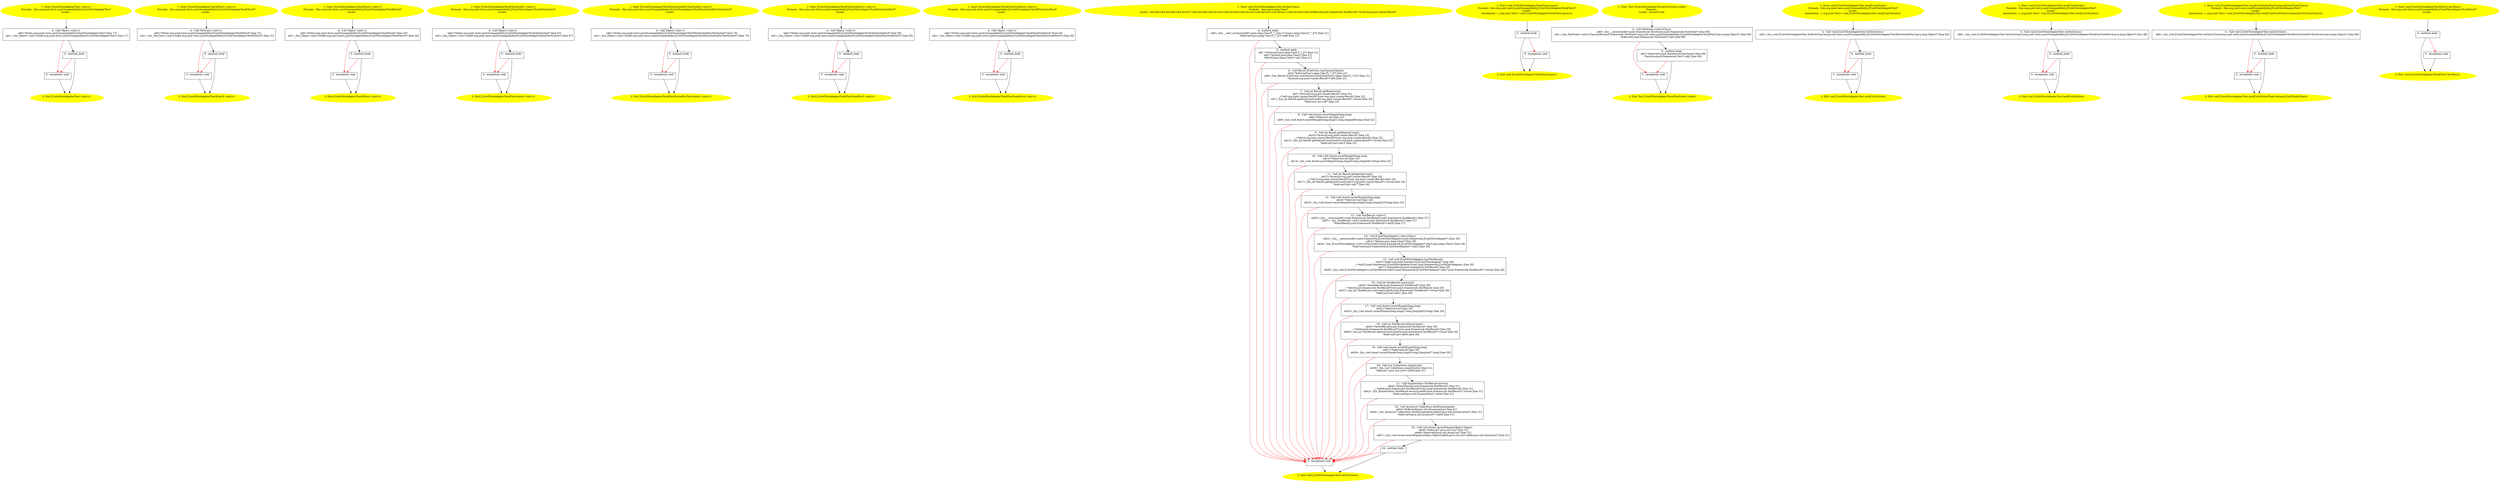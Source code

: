 /* @generated */
digraph cfg {
"org.junit.tests.junit3compatibility.JUnit4TestAdapterTest.<init>().16d3f073b14bbd4b931a21689ebdf128_1" [label="1: Start JUnit4TestAdapterTest.<init>()\nFormals:  this:org.junit.tests.junit3compatibility.JUnit4TestAdapterTest*\nLocals:  \n  " color=yellow style=filled]
	

	 "org.junit.tests.junit3compatibility.JUnit4TestAdapterTest.<init>().16d3f073b14bbd4b931a21689ebdf128_1" -> "org.junit.tests.junit3compatibility.JUnit4TestAdapterTest.<init>().16d3f073b14bbd4b931a21689ebdf128_4" ;
"org.junit.tests.junit3compatibility.JUnit4TestAdapterTest.<init>().16d3f073b14bbd4b931a21689ebdf128_2" [label="2: Exit JUnit4TestAdapterTest.<init>() \n  " color=yellow style=filled]
	

"org.junit.tests.junit3compatibility.JUnit4TestAdapterTest.<init>().16d3f073b14bbd4b931a21689ebdf128_3" [label="3:  exceptions sink \n  " shape="box"]
	

	 "org.junit.tests.junit3compatibility.JUnit4TestAdapterTest.<init>().16d3f073b14bbd4b931a21689ebdf128_3" -> "org.junit.tests.junit3compatibility.JUnit4TestAdapterTest.<init>().16d3f073b14bbd4b931a21689ebdf128_2" ;
"org.junit.tests.junit3compatibility.JUnit4TestAdapterTest.<init>().16d3f073b14bbd4b931a21689ebdf128_4" [label="4:  Call Object.<init>() \n   n$0=*&this:org.junit.tests.junit3compatibility.JUnit4TestAdapterTest* [line 17]\n  n$1=_fun_Object.<init>()(n$0:org.junit.tests.junit3compatibility.JUnit4TestAdapterTest*) [line 17]\n " shape="box"]
	

	 "org.junit.tests.junit3compatibility.JUnit4TestAdapterTest.<init>().16d3f073b14bbd4b931a21689ebdf128_4" -> "org.junit.tests.junit3compatibility.JUnit4TestAdapterTest.<init>().16d3f073b14bbd4b931a21689ebdf128_5" ;
	 "org.junit.tests.junit3compatibility.JUnit4TestAdapterTest.<init>().16d3f073b14bbd4b931a21689ebdf128_4" -> "org.junit.tests.junit3compatibility.JUnit4TestAdapterTest.<init>().16d3f073b14bbd4b931a21689ebdf128_3" [color="red" ];
"org.junit.tests.junit3compatibility.JUnit4TestAdapterTest.<init>().16d3f073b14bbd4b931a21689ebdf128_5" [label="5:  method_body \n  " shape="box"]
	

	 "org.junit.tests.junit3compatibility.JUnit4TestAdapterTest.<init>().16d3f073b14bbd4b931a21689ebdf128_5" -> "org.junit.tests.junit3compatibility.JUnit4TestAdapterTest.<init>().16d3f073b14bbd4b931a21689ebdf128_2" ;
	 "org.junit.tests.junit3compatibility.JUnit4TestAdapterTest.<init>().16d3f073b14bbd4b931a21689ebdf128_5" -> "org.junit.tests.junit3compatibility.JUnit4TestAdapterTest.<init>().16d3f073b14bbd4b931a21689ebdf128_3" [color="red" ];
"org.junit.tests.junit3compatibility.JUnit4TestAdapterTest$Test3.<init>().0347aaf5222469bec8792e77054a76a4_1" [label="1: Start JUnit4TestAdapterTest$Test3.<init>()\nFormals:  this:org.junit.tests.junit3compatibility.JUnit4TestAdapterTest$Test3*\nLocals:  \n  " color=yellow style=filled]
	

	 "org.junit.tests.junit3compatibility.JUnit4TestAdapterTest$Test3.<init>().0347aaf5222469bec8792e77054a76a4_1" -> "org.junit.tests.junit3compatibility.JUnit4TestAdapterTest$Test3.<init>().0347aaf5222469bec8792e77054a76a4_4" ;
"org.junit.tests.junit3compatibility.JUnit4TestAdapterTest$Test3.<init>().0347aaf5222469bec8792e77054a76a4_2" [label="2: Exit JUnit4TestAdapterTest$Test3.<init>() \n  " color=yellow style=filled]
	

"org.junit.tests.junit3compatibility.JUnit4TestAdapterTest$Test3.<init>().0347aaf5222469bec8792e77054a76a4_3" [label="3:  exceptions sink \n  " shape="box"]
	

	 "org.junit.tests.junit3compatibility.JUnit4TestAdapterTest$Test3.<init>().0347aaf5222469bec8792e77054a76a4_3" -> "org.junit.tests.junit3compatibility.JUnit4TestAdapterTest$Test3.<init>().0347aaf5222469bec8792e77054a76a4_2" ;
"org.junit.tests.junit3compatibility.JUnit4TestAdapterTest$Test3.<init>().0347aaf5222469bec8792e77054a76a4_4" [label="4:  Call TestCase.<init>() \n   n$0=*&this:org.junit.tests.junit3compatibility.JUnit4TestAdapterTest$Test3* [line 51]\n  n$1=_fun_TestCase.<init>()(n$0:org.junit.tests.junit3compatibility.JUnit4TestAdapterTest$Test3*) [line 51]\n " shape="box"]
	

	 "org.junit.tests.junit3compatibility.JUnit4TestAdapterTest$Test3.<init>().0347aaf5222469bec8792e77054a76a4_4" -> "org.junit.tests.junit3compatibility.JUnit4TestAdapterTest$Test3.<init>().0347aaf5222469bec8792e77054a76a4_5" ;
	 "org.junit.tests.junit3compatibility.JUnit4TestAdapterTest$Test3.<init>().0347aaf5222469bec8792e77054a76a4_4" -> "org.junit.tests.junit3compatibility.JUnit4TestAdapterTest$Test3.<init>().0347aaf5222469bec8792e77054a76a4_3" [color="red" ];
"org.junit.tests.junit3compatibility.JUnit4TestAdapterTest$Test3.<init>().0347aaf5222469bec8792e77054a76a4_5" [label="5:  method_body \n  " shape="box"]
	

	 "org.junit.tests.junit3compatibility.JUnit4TestAdapterTest$Test3.<init>().0347aaf5222469bec8792e77054a76a4_5" -> "org.junit.tests.junit3compatibility.JUnit4TestAdapterTest$Test3.<init>().0347aaf5222469bec8792e77054a76a4_2" ;
	 "org.junit.tests.junit3compatibility.JUnit4TestAdapterTest$Test3.<init>().0347aaf5222469bec8792e77054a76a4_5" -> "org.junit.tests.junit3compatibility.JUnit4TestAdapterTest$Test3.<init>().0347aaf5222469bec8792e77054a76a4_3" [color="red" ];
"org.junit.tests.junit3compatibility.JUnit4TestAdapterTest$Test4.<init>().f358426756e5d949f99972223623c8d2_1" [label="1: Start JUnit4TestAdapterTest$Test4.<init>()\nFormals:  this:org.junit.tests.junit3compatibility.JUnit4TestAdapterTest$Test4*\nLocals:  \n  " color=yellow style=filled]
	

	 "org.junit.tests.junit3compatibility.JUnit4TestAdapterTest$Test4.<init>().f358426756e5d949f99972223623c8d2_1" -> "org.junit.tests.junit3compatibility.JUnit4TestAdapterTest$Test4.<init>().f358426756e5d949f99972223623c8d2_4" ;
"org.junit.tests.junit3compatibility.JUnit4TestAdapterTest$Test4.<init>().f358426756e5d949f99972223623c8d2_2" [label="2: Exit JUnit4TestAdapterTest$Test4.<init>() \n  " color=yellow style=filled]
	

"org.junit.tests.junit3compatibility.JUnit4TestAdapterTest$Test4.<init>().f358426756e5d949f99972223623c8d2_3" [label="3:  exceptions sink \n  " shape="box"]
	

	 "org.junit.tests.junit3compatibility.JUnit4TestAdapterTest$Test4.<init>().f358426756e5d949f99972223623c8d2_3" -> "org.junit.tests.junit3compatibility.JUnit4TestAdapterTest$Test4.<init>().f358426756e5d949f99972223623c8d2_2" ;
"org.junit.tests.junit3compatibility.JUnit4TestAdapterTest$Test4.<init>().f358426756e5d949f99972223623c8d2_4" [label="4:  Call Object.<init>() \n   n$0=*&this:org.junit.tests.junit3compatibility.JUnit4TestAdapterTest$Test4* [line 34]\n  n$1=_fun_Object.<init>()(n$0:org.junit.tests.junit3compatibility.JUnit4TestAdapterTest$Test4*) [line 34]\n " shape="box"]
	

	 "org.junit.tests.junit3compatibility.JUnit4TestAdapterTest$Test4.<init>().f358426756e5d949f99972223623c8d2_4" -> "org.junit.tests.junit3compatibility.JUnit4TestAdapterTest$Test4.<init>().f358426756e5d949f99972223623c8d2_5" ;
	 "org.junit.tests.junit3compatibility.JUnit4TestAdapterTest$Test4.<init>().f358426756e5d949f99972223623c8d2_4" -> "org.junit.tests.junit3compatibility.JUnit4TestAdapterTest$Test4.<init>().f358426756e5d949f99972223623c8d2_3" [color="red" ];
"org.junit.tests.junit3compatibility.JUnit4TestAdapterTest$Test4.<init>().f358426756e5d949f99972223623c8d2_5" [label="5:  method_body \n  " shape="box"]
	

	 "org.junit.tests.junit3compatibility.JUnit4TestAdapterTest$Test4.<init>().f358426756e5d949f99972223623c8d2_5" -> "org.junit.tests.junit3compatibility.JUnit4TestAdapterTest$Test4.<init>().f358426756e5d949f99972223623c8d2_2" ;
	 "org.junit.tests.junit3compatibility.JUnit4TestAdapterTest$Test4.<init>().f358426756e5d949f99972223623c8d2_5" -> "org.junit.tests.junit3compatibility.JUnit4TestAdapterTest$Test4.<init>().f358426756e5d949f99972223623c8d2_3" [color="red" ];
"org.junit.tests.junit3compatibility.JUnit4TestAdapterTest$TestSuite3.<init>().546530d265350b996f6c531502c86f25_1" [label="1: Start JUnit4TestAdapterTest$TestSuite3.<init>()\nFormals:  this:org.junit.tests.junit3compatibility.JUnit4TestAdapterTest$TestSuite3*\nLocals:  \n  " color=yellow style=filled]
	

	 "org.junit.tests.junit3compatibility.JUnit4TestAdapterTest$TestSuite3.<init>().546530d265350b996f6c531502c86f25_1" -> "org.junit.tests.junit3compatibility.JUnit4TestAdapterTest$TestSuite3.<init>().546530d265350b996f6c531502c86f25_4" ;
"org.junit.tests.junit3compatibility.JUnit4TestAdapterTest$TestSuite3.<init>().546530d265350b996f6c531502c86f25_2" [label="2: Exit JUnit4TestAdapterTest$TestSuite3.<init>() \n  " color=yellow style=filled]
	

"org.junit.tests.junit3compatibility.JUnit4TestAdapterTest$TestSuite3.<init>().546530d265350b996f6c531502c86f25_3" [label="3:  exceptions sink \n  " shape="box"]
	

	 "org.junit.tests.junit3compatibility.JUnit4TestAdapterTest$TestSuite3.<init>().546530d265350b996f6c531502c86f25_3" -> "org.junit.tests.junit3compatibility.JUnit4TestAdapterTest$TestSuite3.<init>().546530d265350b996f6c531502c86f25_2" ;
"org.junit.tests.junit3compatibility.JUnit4TestAdapterTest$TestSuite3.<init>().546530d265350b996f6c531502c86f25_4" [label="4:  Call Object.<init>() \n   n$0=*&this:org.junit.tests.junit3compatibility.JUnit4TestAdapterTest$TestSuite3* [line 67]\n  n$1=_fun_Object.<init>()(n$0:org.junit.tests.junit3compatibility.JUnit4TestAdapterTest$TestSuite3*) [line 67]\n " shape="box"]
	

	 "org.junit.tests.junit3compatibility.JUnit4TestAdapterTest$TestSuite3.<init>().546530d265350b996f6c531502c86f25_4" -> "org.junit.tests.junit3compatibility.JUnit4TestAdapterTest$TestSuite3.<init>().546530d265350b996f6c531502c86f25_5" ;
	 "org.junit.tests.junit3compatibility.JUnit4TestAdapterTest$TestSuite3.<init>().546530d265350b996f6c531502c86f25_4" -> "org.junit.tests.junit3compatibility.JUnit4TestAdapterTest$TestSuite3.<init>().546530d265350b996f6c531502c86f25_3" [color="red" ];
"org.junit.tests.junit3compatibility.JUnit4TestAdapterTest$TestSuite3.<init>().546530d265350b996f6c531502c86f25_5" [label="5:  method_body \n  " shape="box"]
	

	 "org.junit.tests.junit3compatibility.JUnit4TestAdapterTest$TestSuite3.<init>().546530d265350b996f6c531502c86f25_5" -> "org.junit.tests.junit3compatibility.JUnit4TestAdapterTest$TestSuite3.<init>().546530d265350b996f6c531502c86f25_2" ;
	 "org.junit.tests.junit3compatibility.JUnit4TestAdapterTest$TestSuite3.<init>().546530d265350b996f6c531502c86f25_5" -> "org.junit.tests.junit3compatibility.JUnit4TestAdapterTest$TestSuite3.<init>().546530d265350b996f6c531502c86f25_3" [color="red" ];
"org.junit.tests.junit3compatibility.JUnit4TestAdapterTest$TestSuite4ForTestSuite3.<init>().5d36264693fe691d486c18cdbbf7a18b_1" [label="1: Start JUnit4TestAdapterTest$TestSuite4ForTestSuite3.<init>()\nFormals:  this:org.junit.tests.junit3compatibility.JUnit4TestAdapterTest$TestSuite4ForTestSuite3*\nLocals:  \n  " color=yellow style=filled]
	

	 "org.junit.tests.junit3compatibility.JUnit4TestAdapterTest$TestSuite4ForTestSuite3.<init>().5d36264693fe691d486c18cdbbf7a18b_1" -> "org.junit.tests.junit3compatibility.JUnit4TestAdapterTest$TestSuite4ForTestSuite3.<init>().5d36264693fe691d486c18cdbbf7a18b_4" ;
"org.junit.tests.junit3compatibility.JUnit4TestAdapterTest$TestSuite4ForTestSuite3.<init>().5d36264693fe691d486c18cdbbf7a18b_2" [label="2: Exit JUnit4TestAdapterTest$TestSuite4ForTestSuite3.<init>() \n  " color=yellow style=filled]
	

"org.junit.tests.junit3compatibility.JUnit4TestAdapterTest$TestSuite4ForTestSuite3.<init>().5d36264693fe691d486c18cdbbf7a18b_3" [label="3:  exceptions sink \n  " shape="box"]
	

	 "org.junit.tests.junit3compatibility.JUnit4TestAdapterTest$TestSuite4ForTestSuite3.<init>().5d36264693fe691d486c18cdbbf7a18b_3" -> "org.junit.tests.junit3compatibility.JUnit4TestAdapterTest$TestSuite4ForTestSuite3.<init>().5d36264693fe691d486c18cdbbf7a18b_2" ;
"org.junit.tests.junit3compatibility.JUnit4TestAdapterTest$TestSuite4ForTestSuite3.<init>().5d36264693fe691d486c18cdbbf7a18b_4" [label="4:  Call Object.<init>() \n   n$0=*&this:org.junit.tests.junit3compatibility.JUnit4TestAdapterTest$TestSuite4ForTestSuite3* [line 75]\n  n$1=_fun_Object.<init>()(n$0:org.junit.tests.junit3compatibility.JUnit4TestAdapterTest$TestSuite4ForTestSuite3*) [line 75]\n " shape="box"]
	

	 "org.junit.tests.junit3compatibility.JUnit4TestAdapterTest$TestSuite4ForTestSuite3.<init>().5d36264693fe691d486c18cdbbf7a18b_4" -> "org.junit.tests.junit3compatibility.JUnit4TestAdapterTest$TestSuite4ForTestSuite3.<init>().5d36264693fe691d486c18cdbbf7a18b_5" ;
	 "org.junit.tests.junit3compatibility.JUnit4TestAdapterTest$TestSuite4ForTestSuite3.<init>().5d36264693fe691d486c18cdbbf7a18b_4" -> "org.junit.tests.junit3compatibility.JUnit4TestAdapterTest$TestSuite4ForTestSuite3.<init>().5d36264693fe691d486c18cdbbf7a18b_3" [color="red" ];
"org.junit.tests.junit3compatibility.JUnit4TestAdapterTest$TestSuite4ForTestSuite3.<init>().5d36264693fe691d486c18cdbbf7a18b_5" [label="5:  method_body \n  " shape="box"]
	

	 "org.junit.tests.junit3compatibility.JUnit4TestAdapterTest$TestSuite4ForTestSuite3.<init>().5d36264693fe691d486c18cdbbf7a18b_5" -> "org.junit.tests.junit3compatibility.JUnit4TestAdapterTest$TestSuite4ForTestSuite3.<init>().5d36264693fe691d486c18cdbbf7a18b_2" ;
	 "org.junit.tests.junit3compatibility.JUnit4TestAdapterTest$TestSuite4ForTestSuite3.<init>().5d36264693fe691d486c18cdbbf7a18b_5" -> "org.junit.tests.junit3compatibility.JUnit4TestAdapterTest$TestSuite4ForTestSuite3.<init>().5d36264693fe691d486c18cdbbf7a18b_3" [color="red" ];
"org.junit.tests.junit3compatibility.JUnit4TestAdapterTest$TestSuiteFor3.<init>().e58b3b3abea4489eaf47cf58171b6567_1" [label="1: Start JUnit4TestAdapterTest$TestSuiteFor3.<init>()\nFormals:  this:org.junit.tests.junit3compatibility.JUnit4TestAdapterTest$TestSuiteFor3*\nLocals:  \n  " color=yellow style=filled]
	

	 "org.junit.tests.junit3compatibility.JUnit4TestAdapterTest$TestSuiteFor3.<init>().e58b3b3abea4489eaf47cf58171b6567_1" -> "org.junit.tests.junit3compatibility.JUnit4TestAdapterTest$TestSuiteFor3.<init>().e58b3b3abea4489eaf47cf58171b6567_4" ;
"org.junit.tests.junit3compatibility.JUnit4TestAdapterTest$TestSuiteFor3.<init>().e58b3b3abea4489eaf47cf58171b6567_2" [label="2: Exit JUnit4TestAdapterTest$TestSuiteFor3.<init>() \n  " color=yellow style=filled]
	

"org.junit.tests.junit3compatibility.JUnit4TestAdapterTest$TestSuiteFor3.<init>().e58b3b3abea4489eaf47cf58171b6567_3" [label="3:  exceptions sink \n  " shape="box"]
	

	 "org.junit.tests.junit3compatibility.JUnit4TestAdapterTest$TestSuiteFor3.<init>().e58b3b3abea4489eaf47cf58171b6567_3" -> "org.junit.tests.junit3compatibility.JUnit4TestAdapterTest$TestSuiteFor3.<init>().e58b3b3abea4489eaf47cf58171b6567_2" ;
"org.junit.tests.junit3compatibility.JUnit4TestAdapterTest$TestSuiteFor3.<init>().e58b3b3abea4489eaf47cf58171b6567_4" [label="4:  Call Object.<init>() \n   n$0=*&this:org.junit.tests.junit3compatibility.JUnit4TestAdapterTest$TestSuiteFor3* [line 59]\n  n$1=_fun_Object.<init>()(n$0:org.junit.tests.junit3compatibility.JUnit4TestAdapterTest$TestSuiteFor3*) [line 59]\n " shape="box"]
	

	 "org.junit.tests.junit3compatibility.JUnit4TestAdapterTest$TestSuiteFor3.<init>().e58b3b3abea4489eaf47cf58171b6567_4" -> "org.junit.tests.junit3compatibility.JUnit4TestAdapterTest$TestSuiteFor3.<init>().e58b3b3abea4489eaf47cf58171b6567_5" ;
	 "org.junit.tests.junit3compatibility.JUnit4TestAdapterTest$TestSuiteFor3.<init>().e58b3b3abea4489eaf47cf58171b6567_4" -> "org.junit.tests.junit3compatibility.JUnit4TestAdapterTest$TestSuiteFor3.<init>().e58b3b3abea4489eaf47cf58171b6567_3" [color="red" ];
"org.junit.tests.junit3compatibility.JUnit4TestAdapterTest$TestSuiteFor3.<init>().e58b3b3abea4489eaf47cf58171b6567_5" [label="5:  method_body \n  " shape="box"]
	

	 "org.junit.tests.junit3compatibility.JUnit4TestAdapterTest$TestSuiteFor3.<init>().e58b3b3abea4489eaf47cf58171b6567_5" -> "org.junit.tests.junit3compatibility.JUnit4TestAdapterTest$TestSuiteFor3.<init>().e58b3b3abea4489eaf47cf58171b6567_2" ;
	 "org.junit.tests.junit3compatibility.JUnit4TestAdapterTest$TestSuiteFor3.<init>().e58b3b3abea4489eaf47cf58171b6567_5" -> "org.junit.tests.junit3compatibility.JUnit4TestAdapterTest$TestSuiteFor3.<init>().e58b3b3abea4489eaf47cf58171b6567_3" [color="red" ];
"org.junit.tests.junit3compatibility.JUnit4TestAdapterTest$TestSuiteFor4.<init>().f0ff5863bdd46161e13b3d3c23f2fe25_1" [label="1: Start JUnit4TestAdapterTest$TestSuiteFor4.<init>()\nFormals:  this:org.junit.tests.junit3compatibility.JUnit4TestAdapterTest$TestSuiteFor4*\nLocals:  \n  " color=yellow style=filled]
	

	 "org.junit.tests.junit3compatibility.JUnit4TestAdapterTest$TestSuiteFor4.<init>().f0ff5863bdd46161e13b3d3c23f2fe25_1" -> "org.junit.tests.junit3compatibility.JUnit4TestAdapterTest$TestSuiteFor4.<init>().f0ff5863bdd46161e13b3d3c23f2fe25_4" ;
"org.junit.tests.junit3compatibility.JUnit4TestAdapterTest$TestSuiteFor4.<init>().f0ff5863bdd46161e13b3d3c23f2fe25_2" [label="2: Exit JUnit4TestAdapterTest$TestSuiteFor4.<init>() \n  " color=yellow style=filled]
	

"org.junit.tests.junit3compatibility.JUnit4TestAdapterTest$TestSuiteFor4.<init>().f0ff5863bdd46161e13b3d3c23f2fe25_3" [label="3:  exceptions sink \n  " shape="box"]
	

	 "org.junit.tests.junit3compatibility.JUnit4TestAdapterTest$TestSuiteFor4.<init>().f0ff5863bdd46161e13b3d3c23f2fe25_3" -> "org.junit.tests.junit3compatibility.JUnit4TestAdapterTest$TestSuiteFor4.<init>().f0ff5863bdd46161e13b3d3c23f2fe25_2" ;
"org.junit.tests.junit3compatibility.JUnit4TestAdapterTest$TestSuiteFor4.<init>().f0ff5863bdd46161e13b3d3c23f2fe25_4" [label="4:  Call Object.<init>() \n   n$0=*&this:org.junit.tests.junit3compatibility.JUnit4TestAdapterTest$TestSuiteFor4* [line 43]\n  n$1=_fun_Object.<init>()(n$0:org.junit.tests.junit3compatibility.JUnit4TestAdapterTest$TestSuiteFor4*) [line 43]\n " shape="box"]
	

	 "org.junit.tests.junit3compatibility.JUnit4TestAdapterTest$TestSuiteFor4.<init>().f0ff5863bdd46161e13b3d3c23f2fe25_4" -> "org.junit.tests.junit3compatibility.JUnit4TestAdapterTest$TestSuiteFor4.<init>().f0ff5863bdd46161e13b3d3c23f2fe25_5" ;
	 "org.junit.tests.junit3compatibility.JUnit4TestAdapterTest$TestSuiteFor4.<init>().f0ff5863bdd46161e13b3d3c23f2fe25_4" -> "org.junit.tests.junit3compatibility.JUnit4TestAdapterTest$TestSuiteFor4.<init>().f0ff5863bdd46161e13b3d3c23f2fe25_3" [color="red" ];
"org.junit.tests.junit3compatibility.JUnit4TestAdapterTest$TestSuiteFor4.<init>().f0ff5863bdd46161e13b3d3c23f2fe25_5" [label="5:  method_body \n  " shape="box"]
	

	 "org.junit.tests.junit3compatibility.JUnit4TestAdapterTest$TestSuiteFor4.<init>().f0ff5863bdd46161e13b3d3c23f2fe25_5" -> "org.junit.tests.junit3compatibility.JUnit4TestAdapterTest$TestSuiteFor4.<init>().f0ff5863bdd46161e13b3d3c23f2fe25_2" ;
	 "org.junit.tests.junit3compatibility.JUnit4TestAdapterTest$TestSuiteFor4.<init>().f0ff5863bdd46161e13b3d3c23f2fe25_5" -> "org.junit.tests.junit3compatibility.JUnit4TestAdapterTest$TestSuiteFor4.<init>().f0ff5863bdd46161e13b3d3c23f2fe25_3" [color="red" ];
"org.junit.tests.junit3compatibility.JUnit4TestAdapterTest.doTest(java.lang.Class):void.3ee4aec329c1deb47197209eba9cfced_1" [label="1: Start void JUnit4TestAdapterTest.doTest(Class)\nFormals:  clazz:java.lang.Class*\nLocals:  $irvar9:void $irvar8:void $irvar7:void $irvar6:void $irvar5:void $irvar4:void $irvar3:void $irvar2:void $irvar1:void $irvar0:void testResult:junit.framework.TestResult* result:org.junit.runner.Result* \n  " color=yellow style=filled]
	

	 "org.junit.tests.junit3compatibility.JUnit4TestAdapterTest.doTest(java.lang.Class):void.3ee4aec329c1deb47197209eba9cfced_1" -> "org.junit.tests.junit3compatibility.JUnit4TestAdapterTest.doTest(java.lang.Class):void.3ee4aec329c1deb47197209eba9cfced_4" ;
"org.junit.tests.junit3compatibility.JUnit4TestAdapterTest.doTest(java.lang.Class):void.3ee4aec329c1deb47197209eba9cfced_2" [label="2: Exit void JUnit4TestAdapterTest.doTest(Class) \n  " color=yellow style=filled]
	

"org.junit.tests.junit3compatibility.JUnit4TestAdapterTest.doTest(java.lang.Class):void.3ee4aec329c1deb47197209eba9cfced_3" [label="3:  exceptions sink \n  " shape="box"]
	

	 "org.junit.tests.junit3compatibility.JUnit4TestAdapterTest.doTest(java.lang.Class):void.3ee4aec329c1deb47197209eba9cfced_3" -> "org.junit.tests.junit3compatibility.JUnit4TestAdapterTest.doTest(java.lang.Class):void.3ee4aec329c1deb47197209eba9cfced_2" ;
"org.junit.tests.junit3compatibility.JUnit4TestAdapterTest.doTest(java.lang.Class):void.3ee4aec329c1deb47197209eba9cfced_4" [label="4:  method_body \n   n$0=_fun___new_array(sizeof(t=java.lang.Class*[_*_];len=[1]):java.lang.Class*[_*_](*)) [line 21]\n  *&$irvar0:java.lang.Class*[_*_](*)=n$0 [line 21]\n " shape="box"]
	

	 "org.junit.tests.junit3compatibility.JUnit4TestAdapterTest.doTest(java.lang.Class):void.3ee4aec329c1deb47197209eba9cfced_4" -> "org.junit.tests.junit3compatibility.JUnit4TestAdapterTest.doTest(java.lang.Class):void.3ee4aec329c1deb47197209eba9cfced_5" ;
	 "org.junit.tests.junit3compatibility.JUnit4TestAdapterTest.doTest(java.lang.Class):void.3ee4aec329c1deb47197209eba9cfced_4" -> "org.junit.tests.junit3compatibility.JUnit4TestAdapterTest.doTest(java.lang.Class):void.3ee4aec329c1deb47197209eba9cfced_3" [color="red" ];
"org.junit.tests.junit3compatibility.JUnit4TestAdapterTest.doTest(java.lang.Class):void.3ee4aec329c1deb47197209eba9cfced_5" [label="5:  method_body \n   n$1=*&$irvar0:java.lang.Class*[_*_](*) [line 21]\n  n$2=*&clazz:java.lang.Class* [line 21]\n  *n$1[0]:java.lang.Class*=n$2 [line 21]\n " shape="box"]
	

	 "org.junit.tests.junit3compatibility.JUnit4TestAdapterTest.doTest(java.lang.Class):void.3ee4aec329c1deb47197209eba9cfced_5" -> "org.junit.tests.junit3compatibility.JUnit4TestAdapterTest.doTest(java.lang.Class):void.3ee4aec329c1deb47197209eba9cfced_6" ;
	 "org.junit.tests.junit3compatibility.JUnit4TestAdapterTest.doTest(java.lang.Class):void.3ee4aec329c1deb47197209eba9cfced_5" -> "org.junit.tests.junit3compatibility.JUnit4TestAdapterTest.doTest(java.lang.Class):void.3ee4aec329c1deb47197209eba9cfced_3" [color="red" ];
"org.junit.tests.junit3compatibility.JUnit4TestAdapterTest.doTest(java.lang.Class):void.3ee4aec329c1deb47197209eba9cfced_6" [label="6:  Call Result JUnitCore.runClasses(Class[]) \n   n$3=*&$irvar0:java.lang.Class*[_*_](*) [line 21]\n  n$4=_fun_Result JUnitCore.runClasses(Class[])(n$3:java.lang.Class*[_*_](*)) [line 21]\n  *&result:org.junit.runner.Result*=n$4 [line 21]\n " shape="box"]
	

	 "org.junit.tests.junit3compatibility.JUnit4TestAdapterTest.doTest(java.lang.Class):void.3ee4aec329c1deb47197209eba9cfced_6" -> "org.junit.tests.junit3compatibility.JUnit4TestAdapterTest.doTest(java.lang.Class):void.3ee4aec329c1deb47197209eba9cfced_7" ;
	 "org.junit.tests.junit3compatibility.JUnit4TestAdapterTest.doTest(java.lang.Class):void.3ee4aec329c1deb47197209eba9cfced_6" -> "org.junit.tests.junit3compatibility.JUnit4TestAdapterTest.doTest(java.lang.Class):void.3ee4aec329c1deb47197209eba9cfced_3" [color="red" ];
"org.junit.tests.junit3compatibility.JUnit4TestAdapterTest.doTest(java.lang.Class):void.3ee4aec329c1deb47197209eba9cfced_7" [label="7:  Call int Result.getRunCount() \n   n$5=*&result:org.junit.runner.Result* [line 22]\n  _=*n$5:org.junit.runner.Result*(root org.junit.runner.Result) [line 22]\n  n$7=_fun_int Result.getRunCount()(n$5:org.junit.runner.Result*) virtual [line 22]\n  *&$irvar1:int=n$7 [line 22]\n " shape="box"]
	

	 "org.junit.tests.junit3compatibility.JUnit4TestAdapterTest.doTest(java.lang.Class):void.3ee4aec329c1deb47197209eba9cfced_7" -> "org.junit.tests.junit3compatibility.JUnit4TestAdapterTest.doTest(java.lang.Class):void.3ee4aec329c1deb47197209eba9cfced_8" ;
	 "org.junit.tests.junit3compatibility.JUnit4TestAdapterTest.doTest(java.lang.Class):void.3ee4aec329c1deb47197209eba9cfced_7" -> "org.junit.tests.junit3compatibility.JUnit4TestAdapterTest.doTest(java.lang.Class):void.3ee4aec329c1deb47197209eba9cfced_3" [color="red" ];
"org.junit.tests.junit3compatibility.JUnit4TestAdapterTest.doTest(java.lang.Class):void.3ee4aec329c1deb47197209eba9cfced_8" [label="8:  Call void Assert.assertEquals(long,long) \n   n$8=*&$irvar1:int [line 22]\n  n$9=_fun_void Assert.assertEquals(long,long)(1:long,(long)n$8:long) [line 22]\n " shape="box"]
	

	 "org.junit.tests.junit3compatibility.JUnit4TestAdapterTest.doTest(java.lang.Class):void.3ee4aec329c1deb47197209eba9cfced_8" -> "org.junit.tests.junit3compatibility.JUnit4TestAdapterTest.doTest(java.lang.Class):void.3ee4aec329c1deb47197209eba9cfced_9" ;
	 "org.junit.tests.junit3compatibility.JUnit4TestAdapterTest.doTest(java.lang.Class):void.3ee4aec329c1deb47197209eba9cfced_8" -> "org.junit.tests.junit3compatibility.JUnit4TestAdapterTest.doTest(java.lang.Class):void.3ee4aec329c1deb47197209eba9cfced_3" [color="red" ];
"org.junit.tests.junit3compatibility.JUnit4TestAdapterTest.doTest(java.lang.Class):void.3ee4aec329c1deb47197209eba9cfced_9" [label="9:  Call int Result.getFailureCount() \n   n$10=*&result:org.junit.runner.Result* [line 23]\n  _=*n$10:org.junit.runner.Result*(root org.junit.runner.Result) [line 23]\n  n$12=_fun_int Result.getFailureCount()(n$10:org.junit.runner.Result*) virtual [line 23]\n  *&$irvar2:int=n$12 [line 23]\n " shape="box"]
	

	 "org.junit.tests.junit3compatibility.JUnit4TestAdapterTest.doTest(java.lang.Class):void.3ee4aec329c1deb47197209eba9cfced_9" -> "org.junit.tests.junit3compatibility.JUnit4TestAdapterTest.doTest(java.lang.Class):void.3ee4aec329c1deb47197209eba9cfced_10" ;
	 "org.junit.tests.junit3compatibility.JUnit4TestAdapterTest.doTest(java.lang.Class):void.3ee4aec329c1deb47197209eba9cfced_9" -> "org.junit.tests.junit3compatibility.JUnit4TestAdapterTest.doTest(java.lang.Class):void.3ee4aec329c1deb47197209eba9cfced_3" [color="red" ];
"org.junit.tests.junit3compatibility.JUnit4TestAdapterTest.doTest(java.lang.Class):void.3ee4aec329c1deb47197209eba9cfced_10" [label="10:  Call void Assert.assertEquals(long,long) \n   n$13=*&$irvar2:int [line 23]\n  n$14=_fun_void Assert.assertEquals(long,long)(0:long,(long)n$13:long) [line 23]\n " shape="box"]
	

	 "org.junit.tests.junit3compatibility.JUnit4TestAdapterTest.doTest(java.lang.Class):void.3ee4aec329c1deb47197209eba9cfced_10" -> "org.junit.tests.junit3compatibility.JUnit4TestAdapterTest.doTest(java.lang.Class):void.3ee4aec329c1deb47197209eba9cfced_11" ;
	 "org.junit.tests.junit3compatibility.JUnit4TestAdapterTest.doTest(java.lang.Class):void.3ee4aec329c1deb47197209eba9cfced_10" -> "org.junit.tests.junit3compatibility.JUnit4TestAdapterTest.doTest(java.lang.Class):void.3ee4aec329c1deb47197209eba9cfced_3" [color="red" ];
"org.junit.tests.junit3compatibility.JUnit4TestAdapterTest.doTest(java.lang.Class):void.3ee4aec329c1deb47197209eba9cfced_11" [label="11:  Call int Result.getIgnoreCount() \n   n$15=*&result:org.junit.runner.Result* [line 24]\n  _=*n$15:org.junit.runner.Result*(root org.junit.runner.Result) [line 24]\n  n$17=_fun_int Result.getIgnoreCount()(n$15:org.junit.runner.Result*) virtual [line 24]\n  *&$irvar3:int=n$17 [line 24]\n " shape="box"]
	

	 "org.junit.tests.junit3compatibility.JUnit4TestAdapterTest.doTest(java.lang.Class):void.3ee4aec329c1deb47197209eba9cfced_11" -> "org.junit.tests.junit3compatibility.JUnit4TestAdapterTest.doTest(java.lang.Class):void.3ee4aec329c1deb47197209eba9cfced_12" ;
	 "org.junit.tests.junit3compatibility.JUnit4TestAdapterTest.doTest(java.lang.Class):void.3ee4aec329c1deb47197209eba9cfced_11" -> "org.junit.tests.junit3compatibility.JUnit4TestAdapterTest.doTest(java.lang.Class):void.3ee4aec329c1deb47197209eba9cfced_3" [color="red" ];
"org.junit.tests.junit3compatibility.JUnit4TestAdapterTest.doTest(java.lang.Class):void.3ee4aec329c1deb47197209eba9cfced_12" [label="12:  Call void Assert.assertEquals(long,long) \n   n$18=*&$irvar3:int [line 24]\n  n$19=_fun_void Assert.assertEquals(long,long)(0:long,(long)n$18:long) [line 24]\n " shape="box"]
	

	 "org.junit.tests.junit3compatibility.JUnit4TestAdapterTest.doTest(java.lang.Class):void.3ee4aec329c1deb47197209eba9cfced_12" -> "org.junit.tests.junit3compatibility.JUnit4TestAdapterTest.doTest(java.lang.Class):void.3ee4aec329c1deb47197209eba9cfced_13" ;
	 "org.junit.tests.junit3compatibility.JUnit4TestAdapterTest.doTest(java.lang.Class):void.3ee4aec329c1deb47197209eba9cfced_12" -> "org.junit.tests.junit3compatibility.JUnit4TestAdapterTest.doTest(java.lang.Class):void.3ee4aec329c1deb47197209eba9cfced_3" [color="red" ];
"org.junit.tests.junit3compatibility.JUnit4TestAdapterTest.doTest(java.lang.Class):void.3ee4aec329c1deb47197209eba9cfced_13" [label="13:  Call TestResult.<init>() \n   n$20=_fun___new(sizeof(t=junit.framework.TestResult):junit.framework.TestResult*) [line 27]\n  n$21=_fun_TestResult.<init>()(n$20:junit.framework.TestResult*) [line 27]\n  *&testResult:junit.framework.TestResult*=n$20 [line 27]\n " shape="box"]
	

	 "org.junit.tests.junit3compatibility.JUnit4TestAdapterTest.doTest(java.lang.Class):void.3ee4aec329c1deb47197209eba9cfced_13" -> "org.junit.tests.junit3compatibility.JUnit4TestAdapterTest.doTest(java.lang.Class):void.3ee4aec329c1deb47197209eba9cfced_14" ;
	 "org.junit.tests.junit3compatibility.JUnit4TestAdapterTest.doTest(java.lang.Class):void.3ee4aec329c1deb47197209eba9cfced_13" -> "org.junit.tests.junit3compatibility.JUnit4TestAdapterTest.doTest(java.lang.Class):void.3ee4aec329c1deb47197209eba9cfced_3" [color="red" ];
"org.junit.tests.junit3compatibility.JUnit4TestAdapterTest.doTest(java.lang.Class):void.3ee4aec329c1deb47197209eba9cfced_14" [label="14:  Call JUnit4TestAdapter.<init>(Class) \n   n$22=_fun___new(sizeof(t=junit.framework.JUnit4TestAdapter):junit.framework.JUnit4TestAdapter*) [line 28]\n  n$23=*&clazz:java.lang.Class* [line 28]\n  n$24=_fun_JUnit4TestAdapter.<init>(Class)(n$22:junit.framework.JUnit4TestAdapter*,n$23:java.lang.Class*) [line 28]\n  *&$irvar4:junit.framework.JUnit4TestAdapter*=n$22 [line 28]\n " shape="box"]
	

	 "org.junit.tests.junit3compatibility.JUnit4TestAdapterTest.doTest(java.lang.Class):void.3ee4aec329c1deb47197209eba9cfced_14" -> "org.junit.tests.junit3compatibility.JUnit4TestAdapterTest.doTest(java.lang.Class):void.3ee4aec329c1deb47197209eba9cfced_15" ;
	 "org.junit.tests.junit3compatibility.JUnit4TestAdapterTest.doTest(java.lang.Class):void.3ee4aec329c1deb47197209eba9cfced_14" -> "org.junit.tests.junit3compatibility.JUnit4TestAdapterTest.doTest(java.lang.Class):void.3ee4aec329c1deb47197209eba9cfced_3" [color="red" ];
"org.junit.tests.junit3compatibility.JUnit4TestAdapterTest.doTest(java.lang.Class):void.3ee4aec329c1deb47197209eba9cfced_15" [label="15:  Call void JUnit4TestAdapter.run(TestResult) \n   n$25=*&$irvar4:junit.framework.JUnit4TestAdapter* [line 28]\n  _=*n$25:junit.framework.JUnit4TestAdapter*(root junit.framework.JUnit4TestAdapter) [line 28]\n  n$27=*&testResult:junit.framework.TestResult* [line 28]\n  n$28=_fun_void JUnit4TestAdapter.run(TestResult)(n$25:junit.framework.JUnit4TestAdapter*,n$27:junit.framework.TestResult*) virtual [line 28]\n " shape="box"]
	

	 "org.junit.tests.junit3compatibility.JUnit4TestAdapterTest.doTest(java.lang.Class):void.3ee4aec329c1deb47197209eba9cfced_15" -> "org.junit.tests.junit3compatibility.JUnit4TestAdapterTest.doTest(java.lang.Class):void.3ee4aec329c1deb47197209eba9cfced_16" ;
	 "org.junit.tests.junit3compatibility.JUnit4TestAdapterTest.doTest(java.lang.Class):void.3ee4aec329c1deb47197209eba9cfced_15" -> "org.junit.tests.junit3compatibility.JUnit4TestAdapterTest.doTest(java.lang.Class):void.3ee4aec329c1deb47197209eba9cfced_3" [color="red" ];
"org.junit.tests.junit3compatibility.JUnit4TestAdapterTest.doTest(java.lang.Class):void.3ee4aec329c1deb47197209eba9cfced_16" [label="16:  Call int TestResult.runCount() \n   n$29=*&testResult:junit.framework.TestResult* [line 29]\n  _=*n$29:junit.framework.TestResult*(root junit.framework.TestResult) [line 29]\n  n$31=_fun_int TestResult.runCount()(n$29:junit.framework.TestResult*) virtual [line 29]\n  *&$irvar5:int=n$31 [line 29]\n " shape="box"]
	

	 "org.junit.tests.junit3compatibility.JUnit4TestAdapterTest.doTest(java.lang.Class):void.3ee4aec329c1deb47197209eba9cfced_16" -> "org.junit.tests.junit3compatibility.JUnit4TestAdapterTest.doTest(java.lang.Class):void.3ee4aec329c1deb47197209eba9cfced_17" ;
	 "org.junit.tests.junit3compatibility.JUnit4TestAdapterTest.doTest(java.lang.Class):void.3ee4aec329c1deb47197209eba9cfced_16" -> "org.junit.tests.junit3compatibility.JUnit4TestAdapterTest.doTest(java.lang.Class):void.3ee4aec329c1deb47197209eba9cfced_3" [color="red" ];
"org.junit.tests.junit3compatibility.JUnit4TestAdapterTest.doTest(java.lang.Class):void.3ee4aec329c1deb47197209eba9cfced_17" [label="17:  Call void Assert.assertEquals(long,long) \n   n$32=*&$irvar5:int [line 29]\n  n$33=_fun_void Assert.assertEquals(long,long)(1:long,(long)n$32:long) [line 29]\n " shape="box"]
	

	 "org.junit.tests.junit3compatibility.JUnit4TestAdapterTest.doTest(java.lang.Class):void.3ee4aec329c1deb47197209eba9cfced_17" -> "org.junit.tests.junit3compatibility.JUnit4TestAdapterTest.doTest(java.lang.Class):void.3ee4aec329c1deb47197209eba9cfced_18" ;
	 "org.junit.tests.junit3compatibility.JUnit4TestAdapterTest.doTest(java.lang.Class):void.3ee4aec329c1deb47197209eba9cfced_17" -> "org.junit.tests.junit3compatibility.JUnit4TestAdapterTest.doTest(java.lang.Class):void.3ee4aec329c1deb47197209eba9cfced_3" [color="red" ];
"org.junit.tests.junit3compatibility.JUnit4TestAdapterTest.doTest(java.lang.Class):void.3ee4aec329c1deb47197209eba9cfced_18" [label="18:  Call int TestResult.failureCount() \n   n$34=*&testResult:junit.framework.TestResult* [line 30]\n  _=*n$34:junit.framework.TestResult*(root junit.framework.TestResult) [line 30]\n  n$36=_fun_int TestResult.failureCount()(n$34:junit.framework.TestResult*) virtual [line 30]\n  *&$irvar6:int=n$36 [line 30]\n " shape="box"]
	

	 "org.junit.tests.junit3compatibility.JUnit4TestAdapterTest.doTest(java.lang.Class):void.3ee4aec329c1deb47197209eba9cfced_18" -> "org.junit.tests.junit3compatibility.JUnit4TestAdapterTest.doTest(java.lang.Class):void.3ee4aec329c1deb47197209eba9cfced_19" ;
	 "org.junit.tests.junit3compatibility.JUnit4TestAdapterTest.doTest(java.lang.Class):void.3ee4aec329c1deb47197209eba9cfced_18" -> "org.junit.tests.junit3compatibility.JUnit4TestAdapterTest.doTest(java.lang.Class):void.3ee4aec329c1deb47197209eba9cfced_3" [color="red" ];
"org.junit.tests.junit3compatibility.JUnit4TestAdapterTest.doTest(java.lang.Class):void.3ee4aec329c1deb47197209eba9cfced_19" [label="19:  Call void Assert.assertEquals(long,long) \n   n$37=*&$irvar6:int [line 30]\n  n$38=_fun_void Assert.assertEquals(long,long)(0:long,(long)n$37:long) [line 30]\n " shape="box"]
	

	 "org.junit.tests.junit3compatibility.JUnit4TestAdapterTest.doTest(java.lang.Class):void.3ee4aec329c1deb47197209eba9cfced_19" -> "org.junit.tests.junit3compatibility.JUnit4TestAdapterTest.doTest(java.lang.Class):void.3ee4aec329c1deb47197209eba9cfced_20" ;
	 "org.junit.tests.junit3compatibility.JUnit4TestAdapterTest.doTest(java.lang.Class):void.3ee4aec329c1deb47197209eba9cfced_19" -> "org.junit.tests.junit3compatibility.JUnit4TestAdapterTest.doTest(java.lang.Class):void.3ee4aec329c1deb47197209eba9cfced_3" [color="red" ];
"org.junit.tests.junit3compatibility.JUnit4TestAdapterTest.doTest(java.lang.Class):void.3ee4aec329c1deb47197209eba9cfced_20" [label="20:  Call List Collections.emptyList() \n   n$39=_fun_List Collections.emptyList()() [line 31]\n  *&$irvar7:java.util.List*=n$39 [line 31]\n " shape="box"]
	

	 "org.junit.tests.junit3compatibility.JUnit4TestAdapterTest.doTest(java.lang.Class):void.3ee4aec329c1deb47197209eba9cfced_20" -> "org.junit.tests.junit3compatibility.JUnit4TestAdapterTest.doTest(java.lang.Class):void.3ee4aec329c1deb47197209eba9cfced_21" ;
	 "org.junit.tests.junit3compatibility.JUnit4TestAdapterTest.doTest(java.lang.Class):void.3ee4aec329c1deb47197209eba9cfced_20" -> "org.junit.tests.junit3compatibility.JUnit4TestAdapterTest.doTest(java.lang.Class):void.3ee4aec329c1deb47197209eba9cfced_3" [color="red" ];
"org.junit.tests.junit3compatibility.JUnit4TestAdapterTest.doTest(java.lang.Class):void.3ee4aec329c1deb47197209eba9cfced_21" [label="21:  Call Enumeration TestResult.errors() \n   n$40=*&testResult:junit.framework.TestResult* [line 31]\n  _=*n$40:junit.framework.TestResult*(root junit.framework.TestResult) [line 31]\n  n$42=_fun_Enumeration TestResult.errors()(n$40:junit.framework.TestResult*) virtual [line 31]\n  *&$irvar8:java.util.Enumeration*=n$42 [line 31]\n " shape="box"]
	

	 "org.junit.tests.junit3compatibility.JUnit4TestAdapterTest.doTest(java.lang.Class):void.3ee4aec329c1deb47197209eba9cfced_21" -> "org.junit.tests.junit3compatibility.JUnit4TestAdapterTest.doTest(java.lang.Class):void.3ee4aec329c1deb47197209eba9cfced_22" ;
	 "org.junit.tests.junit3compatibility.JUnit4TestAdapterTest.doTest(java.lang.Class):void.3ee4aec329c1deb47197209eba9cfced_21" -> "org.junit.tests.junit3compatibility.JUnit4TestAdapterTest.doTest(java.lang.Class):void.3ee4aec329c1deb47197209eba9cfced_3" [color="red" ];
"org.junit.tests.junit3compatibility.JUnit4TestAdapterTest.doTest(java.lang.Class):void.3ee4aec329c1deb47197209eba9cfced_22" [label="22:  Call ArrayList Collections.list(Enumeration) \n   n$43=*&$irvar8:java.util.Enumeration* [line 31]\n  n$44=_fun_ArrayList Collections.list(Enumeration)(n$43:java.util.Enumeration*) [line 31]\n  *&$irvar9:java.util.ArrayList*=n$44 [line 31]\n " shape="box"]
	

	 "org.junit.tests.junit3compatibility.JUnit4TestAdapterTest.doTest(java.lang.Class):void.3ee4aec329c1deb47197209eba9cfced_22" -> "org.junit.tests.junit3compatibility.JUnit4TestAdapterTest.doTest(java.lang.Class):void.3ee4aec329c1deb47197209eba9cfced_23" ;
	 "org.junit.tests.junit3compatibility.JUnit4TestAdapterTest.doTest(java.lang.Class):void.3ee4aec329c1deb47197209eba9cfced_22" -> "org.junit.tests.junit3compatibility.JUnit4TestAdapterTest.doTest(java.lang.Class):void.3ee4aec329c1deb47197209eba9cfced_3" [color="red" ];
"org.junit.tests.junit3compatibility.JUnit4TestAdapterTest.doTest(java.lang.Class):void.3ee4aec329c1deb47197209eba9cfced_23" [label="23:  Call void Assert.assertEquals(Object,Object) \n   n$45=*&$irvar7:java.util.List* [line 31]\n  n$46=*&$irvar9:java.util.ArrayList* [line 31]\n  n$47=_fun_void Assert.assertEquals(Object,Object)(n$45:java.util.List*,n$46:java.util.ArrayList*) [line 31]\n " shape="box"]
	

	 "org.junit.tests.junit3compatibility.JUnit4TestAdapterTest.doTest(java.lang.Class):void.3ee4aec329c1deb47197209eba9cfced_23" -> "org.junit.tests.junit3compatibility.JUnit4TestAdapterTest.doTest(java.lang.Class):void.3ee4aec329c1deb47197209eba9cfced_24" ;
	 "org.junit.tests.junit3compatibility.JUnit4TestAdapterTest.doTest(java.lang.Class):void.3ee4aec329c1deb47197209eba9cfced_23" -> "org.junit.tests.junit3compatibility.JUnit4TestAdapterTest.doTest(java.lang.Class):void.3ee4aec329c1deb47197209eba9cfced_3" [color="red" ];
"org.junit.tests.junit3compatibility.JUnit4TestAdapterTest.doTest(java.lang.Class):void.3ee4aec329c1deb47197209eba9cfced_24" [label="24:  method_body \n  " shape="box"]
	

	 "org.junit.tests.junit3compatibility.JUnit4TestAdapterTest.doTest(java.lang.Class):void.3ee4aec329c1deb47197209eba9cfced_24" -> "org.junit.tests.junit3compatibility.JUnit4TestAdapterTest.doTest(java.lang.Class):void.3ee4aec329c1deb47197209eba9cfced_2" ;
	 "org.junit.tests.junit3compatibility.JUnit4TestAdapterTest.doTest(java.lang.Class):void.3ee4aec329c1deb47197209eba9cfced_24" -> "org.junit.tests.junit3compatibility.JUnit4TestAdapterTest.doTest(java.lang.Class):void.3ee4aec329c1deb47197209eba9cfced_3" [color="red" ];
"org.junit.tests.junit3compatibility.JUnit4TestAdapterTest$Test4.pass():void.a937aa4c0b0b5bf3071039364f06cb90_1" [label="1: Start void JUnit4TestAdapterTest$Test4.pass()\nFormals:  this:org.junit.tests.junit3compatibility.JUnit4TestAdapterTest$Test4*\nLocals: \nAnnotation: <_org.junit.Test> void JUnit4TestAdapterTest$Test4.pass()() \n  " color=yellow style=filled]
	

	 "org.junit.tests.junit3compatibility.JUnit4TestAdapterTest$Test4.pass():void.a937aa4c0b0b5bf3071039364f06cb90_1" -> "org.junit.tests.junit3compatibility.JUnit4TestAdapterTest$Test4.pass():void.a937aa4c0b0b5bf3071039364f06cb90_4" ;
"org.junit.tests.junit3compatibility.JUnit4TestAdapterTest$Test4.pass():void.a937aa4c0b0b5bf3071039364f06cb90_2" [label="2: Exit void JUnit4TestAdapterTest$Test4.pass() \n  " color=yellow style=filled]
	

"org.junit.tests.junit3compatibility.JUnit4TestAdapterTest$Test4.pass():void.a937aa4c0b0b5bf3071039364f06cb90_3" [label="3:  exceptions sink \n  " shape="box"]
	

	 "org.junit.tests.junit3compatibility.JUnit4TestAdapterTest$Test4.pass():void.a937aa4c0b0b5bf3071039364f06cb90_3" -> "org.junit.tests.junit3compatibility.JUnit4TestAdapterTest$Test4.pass():void.a937aa4c0b0b5bf3071039364f06cb90_2" ;
"org.junit.tests.junit3compatibility.JUnit4TestAdapterTest$Test4.pass():void.a937aa4c0b0b5bf3071039364f06cb90_4" [label="4:  method_body \n  " shape="box"]
	

	 "org.junit.tests.junit3compatibility.JUnit4TestAdapterTest$Test4.pass():void.a937aa4c0b0b5bf3071039364f06cb90_4" -> "org.junit.tests.junit3compatibility.JUnit4TestAdapterTest$Test4.pass():void.a937aa4c0b0b5bf3071039364f06cb90_2" ;
	 "org.junit.tests.junit3compatibility.JUnit4TestAdapterTest$Test4.pass():void.a937aa4c0b0b5bf3071039364f06cb90_4" -> "org.junit.tests.junit3compatibility.JUnit4TestAdapterTest$Test4.pass():void.a937aa4c0b0b5bf3071039364f06cb90_3" [color="red" ];
"org.junit.tests.junit3compatibility.JUnit4TestAdapterTest$TestSuite3.suite():junit.framework.Test.dda3c1b350c9ed1bc8b954aaad1209e9_1" [label="1: Start Test JUnit4TestAdapterTest$TestSuite3.suite()\nFormals: \nLocals:  $irvar0:void \n  " color=yellow style=filled]
	

	 "org.junit.tests.junit3compatibility.JUnit4TestAdapterTest$TestSuite3.suite():junit.framework.Test.dda3c1b350c9ed1bc8b954aaad1209e9_1" -> "org.junit.tests.junit3compatibility.JUnit4TestAdapterTest$TestSuite3.suite():junit.framework.Test.dda3c1b350c9ed1bc8b954aaad1209e9_4" ;
"org.junit.tests.junit3compatibility.JUnit4TestAdapterTest$TestSuite3.suite():junit.framework.Test.dda3c1b350c9ed1bc8b954aaad1209e9_2" [label="2: Exit Test JUnit4TestAdapterTest$TestSuite3.suite() \n  " color=yellow style=filled]
	

"org.junit.tests.junit3compatibility.JUnit4TestAdapterTest$TestSuite3.suite():junit.framework.Test.dda3c1b350c9ed1bc8b954aaad1209e9_3" [label="3:  exceptions sink \n  " shape="box"]
	

	 "org.junit.tests.junit3compatibility.JUnit4TestAdapterTest$TestSuite3.suite():junit.framework.Test.dda3c1b350c9ed1bc8b954aaad1209e9_3" -> "org.junit.tests.junit3compatibility.JUnit4TestAdapterTest$TestSuite3.suite():junit.framework.Test.dda3c1b350c9ed1bc8b954aaad1209e9_2" ;
"org.junit.tests.junit3compatibility.JUnit4TestAdapterTest$TestSuite3.suite():junit.framework.Test.dda3c1b350c9ed1bc8b954aaad1209e9_4" [label="4:  Call TestSuite.<init>(Class) \n   n$0=_fun___new(sizeof(t=junit.framework.TestSuite):junit.framework.TestSuite*) [line 69]\n  n$1=_fun_TestSuite.<init>(Class)(n$0:junit.framework.TestSuite*,org.junit.tests.junit3compatibility.JUnit4TestAdapterTest$Test3:java.lang.Object*) [line 69]\n  *&$irvar0:junit.framework.TestSuite*=n$0 [line 69]\n " shape="box"]
	

	 "org.junit.tests.junit3compatibility.JUnit4TestAdapterTest$TestSuite3.suite():junit.framework.Test.dda3c1b350c9ed1bc8b954aaad1209e9_4" -> "org.junit.tests.junit3compatibility.JUnit4TestAdapterTest$TestSuite3.suite():junit.framework.Test.dda3c1b350c9ed1bc8b954aaad1209e9_5" ;
	 "org.junit.tests.junit3compatibility.JUnit4TestAdapterTest$TestSuite3.suite():junit.framework.Test.dda3c1b350c9ed1bc8b954aaad1209e9_4" -> "org.junit.tests.junit3compatibility.JUnit4TestAdapterTest$TestSuite3.suite():junit.framework.Test.dda3c1b350c9ed1bc8b954aaad1209e9_3" [color="red" ];
"org.junit.tests.junit3compatibility.JUnit4TestAdapterTest$TestSuite3.suite():junit.framework.Test.dda3c1b350c9ed1bc8b954aaad1209e9_5" [label="5:  method_body \n   n$2=*&$irvar0:junit.framework.TestSuite* [line 69]\n  *&return:junit.framework.Test*=n$2 [line 69]\n " shape="box"]
	

	 "org.junit.tests.junit3compatibility.JUnit4TestAdapterTest$TestSuite3.suite():junit.framework.Test.dda3c1b350c9ed1bc8b954aaad1209e9_5" -> "org.junit.tests.junit3compatibility.JUnit4TestAdapterTest$TestSuite3.suite():junit.framework.Test.dda3c1b350c9ed1bc8b954aaad1209e9_2" ;
	 "org.junit.tests.junit3compatibility.JUnit4TestAdapterTest$TestSuite3.suite():junit.framework.Test.dda3c1b350c9ed1bc8b954aaad1209e9_5" -> "org.junit.tests.junit3compatibility.JUnit4TestAdapterTest$TestSuite3.suite():junit.framework.Test.dda3c1b350c9ed1bc8b954aaad1209e9_3" [color="red" ];
"org.junit.tests.junit3compatibility.JUnit4TestAdapterTest.testJUnit3Suite():void.b5dc83f1037be2902947687f3869b80d_1" [label="1: Start void JUnit4TestAdapterTest.testJUnit3Suite()\nFormals:  this:org.junit.tests.junit3compatibility.JUnit4TestAdapterTest*\nLocals: \nAnnotation: <_org.junit.Test> void JUnit4TestAdapterTest.testJUnit3Suite()() \n  " color=yellow style=filled]
	

	 "org.junit.tests.junit3compatibility.JUnit4TestAdapterTest.testJUnit3Suite():void.b5dc83f1037be2902947687f3869b80d_1" -> "org.junit.tests.junit3compatibility.JUnit4TestAdapterTest.testJUnit3Suite():void.b5dc83f1037be2902947687f3869b80d_4" ;
"org.junit.tests.junit3compatibility.JUnit4TestAdapterTest.testJUnit3Suite():void.b5dc83f1037be2902947687f3869b80d_2" [label="2: Exit void JUnit4TestAdapterTest.testJUnit3Suite() \n  " color=yellow style=filled]
	

"org.junit.tests.junit3compatibility.JUnit4TestAdapterTest.testJUnit3Suite():void.b5dc83f1037be2902947687f3869b80d_3" [label="3:  exceptions sink \n  " shape="box"]
	

	 "org.junit.tests.junit3compatibility.JUnit4TestAdapterTest.testJUnit3Suite():void.b5dc83f1037be2902947687f3869b80d_3" -> "org.junit.tests.junit3compatibility.JUnit4TestAdapterTest.testJUnit3Suite():void.b5dc83f1037be2902947687f3869b80d_2" ;
"org.junit.tests.junit3compatibility.JUnit4TestAdapterTest.testJUnit3Suite():void.b5dc83f1037be2902947687f3869b80d_4" [label="4:  Call void JUnit4TestAdapterTest.doTest(Class) \n   n$0=_fun_void JUnit4TestAdapterTest.doTest(Class)(org.junit.tests.junit3compatibility.JUnit4TestAdapterTest$TestSuiteFor3:java.lang.Object*) [line 64]\n " shape="box"]
	

	 "org.junit.tests.junit3compatibility.JUnit4TestAdapterTest.testJUnit3Suite():void.b5dc83f1037be2902947687f3869b80d_4" -> "org.junit.tests.junit3compatibility.JUnit4TestAdapterTest.testJUnit3Suite():void.b5dc83f1037be2902947687f3869b80d_5" ;
	 "org.junit.tests.junit3compatibility.JUnit4TestAdapterTest.testJUnit3Suite():void.b5dc83f1037be2902947687f3869b80d_4" -> "org.junit.tests.junit3compatibility.JUnit4TestAdapterTest.testJUnit3Suite():void.b5dc83f1037be2902947687f3869b80d_3" [color="red" ];
"org.junit.tests.junit3compatibility.JUnit4TestAdapterTest.testJUnit3Suite():void.b5dc83f1037be2902947687f3869b80d_5" [label="5:  method_body \n  " shape="box"]
	

	 "org.junit.tests.junit3compatibility.JUnit4TestAdapterTest.testJUnit3Suite():void.b5dc83f1037be2902947687f3869b80d_5" -> "org.junit.tests.junit3compatibility.JUnit4TestAdapterTest.testJUnit3Suite():void.b5dc83f1037be2902947687f3869b80d_2" ;
	 "org.junit.tests.junit3compatibility.JUnit4TestAdapterTest.testJUnit3Suite():void.b5dc83f1037be2902947687f3869b80d_5" -> "org.junit.tests.junit3compatibility.JUnit4TestAdapterTest.testJUnit3Suite():void.b5dc83f1037be2902947687f3869b80d_3" [color="red" ];
"org.junit.tests.junit3compatibility.JUnit4TestAdapterTest.testJUnit4Suite():void.5c3b854282eff148eb516e543563f6b3_1" [label="1: Start void JUnit4TestAdapterTest.testJUnit4Suite()\nFormals:  this:org.junit.tests.junit3compatibility.JUnit4TestAdapterTest*\nLocals: \nAnnotation: <_org.junit.Test> void JUnit4TestAdapterTest.testJUnit4Suite()() \n  " color=yellow style=filled]
	

	 "org.junit.tests.junit3compatibility.JUnit4TestAdapterTest.testJUnit4Suite():void.5c3b854282eff148eb516e543563f6b3_1" -> "org.junit.tests.junit3compatibility.JUnit4TestAdapterTest.testJUnit4Suite():void.5c3b854282eff148eb516e543563f6b3_4" ;
"org.junit.tests.junit3compatibility.JUnit4TestAdapterTest.testJUnit4Suite():void.5c3b854282eff148eb516e543563f6b3_2" [label="2: Exit void JUnit4TestAdapterTest.testJUnit4Suite() \n  " color=yellow style=filled]
	

"org.junit.tests.junit3compatibility.JUnit4TestAdapterTest.testJUnit4Suite():void.5c3b854282eff148eb516e543563f6b3_3" [label="3:  exceptions sink \n  " shape="box"]
	

	 "org.junit.tests.junit3compatibility.JUnit4TestAdapterTest.testJUnit4Suite():void.5c3b854282eff148eb516e543563f6b3_3" -> "org.junit.tests.junit3compatibility.JUnit4TestAdapterTest.testJUnit4Suite():void.5c3b854282eff148eb516e543563f6b3_2" ;
"org.junit.tests.junit3compatibility.JUnit4TestAdapterTest.testJUnit4Suite():void.5c3b854282eff148eb516e543563f6b3_4" [label="4:  Call void JUnit4TestAdapterTest.doTest(Class) \n   n$0=_fun_void JUnit4TestAdapterTest.doTest(Class)(org.junit.tests.junit3compatibility.JUnit4TestAdapterTest$TestSuiteFor4:java.lang.Object*) [line 48]\n " shape="box"]
	

	 "org.junit.tests.junit3compatibility.JUnit4TestAdapterTest.testJUnit4Suite():void.5c3b854282eff148eb516e543563f6b3_4" -> "org.junit.tests.junit3compatibility.JUnit4TestAdapterTest.testJUnit4Suite():void.5c3b854282eff148eb516e543563f6b3_5" ;
	 "org.junit.tests.junit3compatibility.JUnit4TestAdapterTest.testJUnit4Suite():void.5c3b854282eff148eb516e543563f6b3_4" -> "org.junit.tests.junit3compatibility.JUnit4TestAdapterTest.testJUnit4Suite():void.5c3b854282eff148eb516e543563f6b3_3" [color="red" ];
"org.junit.tests.junit3compatibility.JUnit4TestAdapterTest.testJUnit4Suite():void.5c3b854282eff148eb516e543563f6b3_5" [label="5:  method_body \n  " shape="box"]
	

	 "org.junit.tests.junit3compatibility.JUnit4TestAdapterTest.testJUnit4Suite():void.5c3b854282eff148eb516e543563f6b3_5" -> "org.junit.tests.junit3compatibility.JUnit4TestAdapterTest.testJUnit4Suite():void.5c3b854282eff148eb516e543563f6b3_2" ;
	 "org.junit.tests.junit3compatibility.JUnit4TestAdapterTest.testJUnit4Suite():void.5c3b854282eff148eb516e543563f6b3_5" -> "org.junit.tests.junit3compatibility.JUnit4TestAdapterTest.testJUnit4Suite():void.5c3b854282eff148eb516e543563f6b3_3" [color="red" ];
"org.junit.tests.junit3compatibility.JUnit4TestAdapterTest.testJUnit4SuiteThatContainsJUnit3SuiteClas.6f6353e96f72f2fec57cff88d4e2cb36_1" [label="1: Start void JUnit4TestAdapterTest.testJUnit4SuiteThatContainsJUnit3SuiteClass()\nFormals:  this:org.junit.tests.junit3compatibility.JUnit4TestAdapterTest*\nLocals: \nAnnotation: <_org.junit.Test> void JUnit4TestAdapterTest.testJUnit4SuiteThatContainsJUnit3SuiteClass()() \n  " color=yellow style=filled]
	

	 "org.junit.tests.junit3compatibility.JUnit4TestAdapterTest.testJUnit4SuiteThatContainsJUnit3SuiteClas.6f6353e96f72f2fec57cff88d4e2cb36_1" -> "org.junit.tests.junit3compatibility.JUnit4TestAdapterTest.testJUnit4SuiteThatContainsJUnit3SuiteClas.6f6353e96f72f2fec57cff88d4e2cb36_4" ;
"org.junit.tests.junit3compatibility.JUnit4TestAdapterTest.testJUnit4SuiteThatContainsJUnit3SuiteClas.6f6353e96f72f2fec57cff88d4e2cb36_2" [label="2: Exit void JUnit4TestAdapterTest.testJUnit4SuiteThatContainsJUnit3SuiteClass() \n  " color=yellow style=filled]
	

"org.junit.tests.junit3compatibility.JUnit4TestAdapterTest.testJUnit4SuiteThatContainsJUnit3SuiteClas.6f6353e96f72f2fec57cff88d4e2cb36_3" [label="3:  exceptions sink \n  " shape="box"]
	

	 "org.junit.tests.junit3compatibility.JUnit4TestAdapterTest.testJUnit4SuiteThatContainsJUnit3SuiteClas.6f6353e96f72f2fec57cff88d4e2cb36_3" -> "org.junit.tests.junit3compatibility.JUnit4TestAdapterTest.testJUnit4SuiteThatContainsJUnit3SuiteClas.6f6353e96f72f2fec57cff88d4e2cb36_2" ;
"org.junit.tests.junit3compatibility.JUnit4TestAdapterTest.testJUnit4SuiteThatContainsJUnit3SuiteClas.6f6353e96f72f2fec57cff88d4e2cb36_4" [label="4:  Call void JUnit4TestAdapterTest.doTest(Class) \n   n$0=_fun_void JUnit4TestAdapterTest.doTest(Class)(org.junit.tests.junit3compatibility.JUnit4TestAdapterTest$TestSuite4ForTestSuite3:java.lang.Object*) [line 80]\n " shape="box"]
	

	 "org.junit.tests.junit3compatibility.JUnit4TestAdapterTest.testJUnit4SuiteThatContainsJUnit3SuiteClas.6f6353e96f72f2fec57cff88d4e2cb36_4" -> "org.junit.tests.junit3compatibility.JUnit4TestAdapterTest.testJUnit4SuiteThatContainsJUnit3SuiteClas.6f6353e96f72f2fec57cff88d4e2cb36_5" ;
	 "org.junit.tests.junit3compatibility.JUnit4TestAdapterTest.testJUnit4SuiteThatContainsJUnit3SuiteClas.6f6353e96f72f2fec57cff88d4e2cb36_4" -> "org.junit.tests.junit3compatibility.JUnit4TestAdapterTest.testJUnit4SuiteThatContainsJUnit3SuiteClas.6f6353e96f72f2fec57cff88d4e2cb36_3" [color="red" ];
"org.junit.tests.junit3compatibility.JUnit4TestAdapterTest.testJUnit4SuiteThatContainsJUnit3SuiteClas.6f6353e96f72f2fec57cff88d4e2cb36_5" [label="5:  method_body \n  " shape="box"]
	

	 "org.junit.tests.junit3compatibility.JUnit4TestAdapterTest.testJUnit4SuiteThatContainsJUnit3SuiteClas.6f6353e96f72f2fec57cff88d4e2cb36_5" -> "org.junit.tests.junit3compatibility.JUnit4TestAdapterTest.testJUnit4SuiteThatContainsJUnit3SuiteClas.6f6353e96f72f2fec57cff88d4e2cb36_2" ;
	 "org.junit.tests.junit3compatibility.JUnit4TestAdapterTest.testJUnit4SuiteThatContainsJUnit3SuiteClas.6f6353e96f72f2fec57cff88d4e2cb36_5" -> "org.junit.tests.junit3compatibility.JUnit4TestAdapterTest.testJUnit4SuiteThatContainsJUnit3SuiteClas.6f6353e96f72f2fec57cff88d4e2cb36_3" [color="red" ];
"org.junit.tests.junit3compatibility.JUnit4TestAdapterTest$Test3.testPass():void.91d715f7304f14207475ccd65ef391a8_1" [label="1: Start void JUnit4TestAdapterTest$Test3.testPass()\nFormals:  this:org.junit.tests.junit3compatibility.JUnit4TestAdapterTest$Test3*\nLocals:  \n  " color=yellow style=filled]
	

	 "org.junit.tests.junit3compatibility.JUnit4TestAdapterTest$Test3.testPass():void.91d715f7304f14207475ccd65ef391a8_1" -> "org.junit.tests.junit3compatibility.JUnit4TestAdapterTest$Test3.testPass():void.91d715f7304f14207475ccd65ef391a8_4" ;
"org.junit.tests.junit3compatibility.JUnit4TestAdapterTest$Test3.testPass():void.91d715f7304f14207475ccd65ef391a8_2" [label="2: Exit void JUnit4TestAdapterTest$Test3.testPass() \n  " color=yellow style=filled]
	

"org.junit.tests.junit3compatibility.JUnit4TestAdapterTest$Test3.testPass():void.91d715f7304f14207475ccd65ef391a8_3" [label="3:  exceptions sink \n  " shape="box"]
	

	 "org.junit.tests.junit3compatibility.JUnit4TestAdapterTest$Test3.testPass():void.91d715f7304f14207475ccd65ef391a8_3" -> "org.junit.tests.junit3compatibility.JUnit4TestAdapterTest$Test3.testPass():void.91d715f7304f14207475ccd65ef391a8_2" ;
"org.junit.tests.junit3compatibility.JUnit4TestAdapterTest$Test3.testPass():void.91d715f7304f14207475ccd65ef391a8_4" [label="4:  method_body \n  " shape="box"]
	

	 "org.junit.tests.junit3compatibility.JUnit4TestAdapterTest$Test3.testPass():void.91d715f7304f14207475ccd65ef391a8_4" -> "org.junit.tests.junit3compatibility.JUnit4TestAdapterTest$Test3.testPass():void.91d715f7304f14207475ccd65ef391a8_2" ;
	 "org.junit.tests.junit3compatibility.JUnit4TestAdapterTest$Test3.testPass():void.91d715f7304f14207475ccd65ef391a8_4" -> "org.junit.tests.junit3compatibility.JUnit4TestAdapterTest$Test3.testPass():void.91d715f7304f14207475ccd65ef391a8_3" [color="red" ];
}
